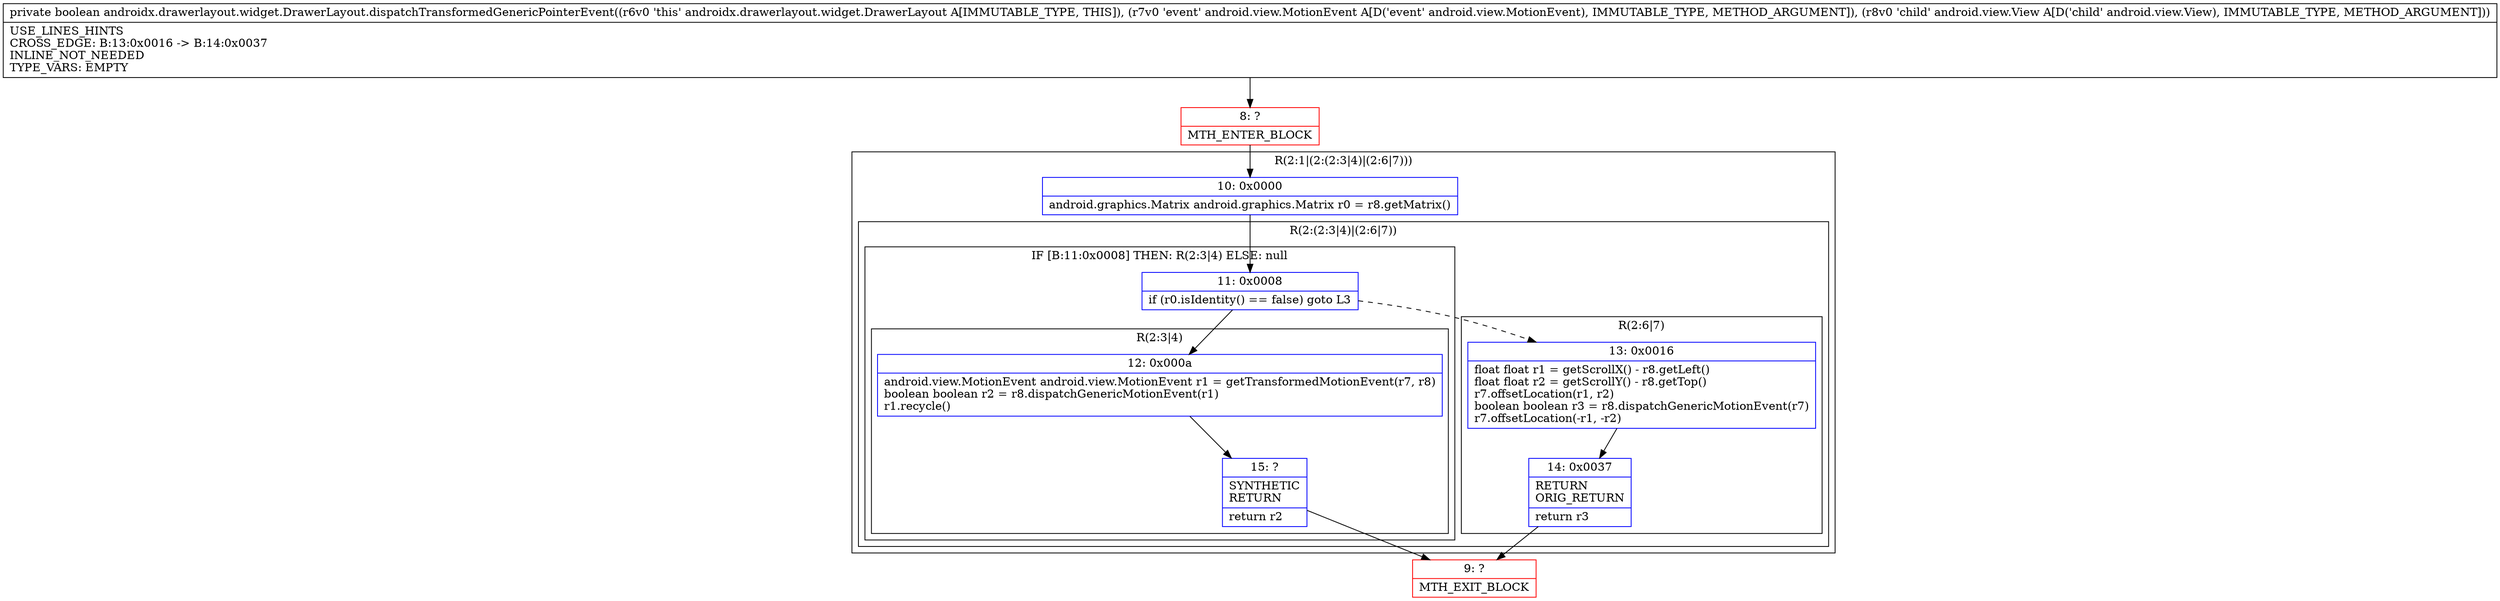 digraph "CFG forandroidx.drawerlayout.widget.DrawerLayout.dispatchTransformedGenericPointerEvent(Landroid\/view\/MotionEvent;Landroid\/view\/View;)Z" {
subgraph cluster_Region_1337048889 {
label = "R(2:1|(2:(2:3|4)|(2:6|7)))";
node [shape=record,color=blue];
Node_10 [shape=record,label="{10\:\ 0x0000|android.graphics.Matrix android.graphics.Matrix r0 = r8.getMatrix()\l}"];
subgraph cluster_Region_1840310626 {
label = "R(2:(2:3|4)|(2:6|7))";
node [shape=record,color=blue];
subgraph cluster_IfRegion_1414353391 {
label = "IF [B:11:0x0008] THEN: R(2:3|4) ELSE: null";
node [shape=record,color=blue];
Node_11 [shape=record,label="{11\:\ 0x0008|if (r0.isIdentity() == false) goto L3\l}"];
subgraph cluster_Region_153574561 {
label = "R(2:3|4)";
node [shape=record,color=blue];
Node_12 [shape=record,label="{12\:\ 0x000a|android.view.MotionEvent android.view.MotionEvent r1 = getTransformedMotionEvent(r7, r8)\lboolean boolean r2 = r8.dispatchGenericMotionEvent(r1)\lr1.recycle()\l}"];
Node_15 [shape=record,label="{15\:\ ?|SYNTHETIC\lRETURN\l|return r2\l}"];
}
}
subgraph cluster_Region_1263673040 {
label = "R(2:6|7)";
node [shape=record,color=blue];
Node_13 [shape=record,label="{13\:\ 0x0016|float float r1 = getScrollX() \- r8.getLeft()\lfloat float r2 = getScrollY() \- r8.getTop()\lr7.offsetLocation(r1, r2)\lboolean boolean r3 = r8.dispatchGenericMotionEvent(r7)\lr7.offsetLocation(\-r1, \-r2)\l}"];
Node_14 [shape=record,label="{14\:\ 0x0037|RETURN\lORIG_RETURN\l|return r3\l}"];
}
}
}
Node_8 [shape=record,color=red,label="{8\:\ ?|MTH_ENTER_BLOCK\l}"];
Node_9 [shape=record,color=red,label="{9\:\ ?|MTH_EXIT_BLOCK\l}"];
MethodNode[shape=record,label="{private boolean androidx.drawerlayout.widget.DrawerLayout.dispatchTransformedGenericPointerEvent((r6v0 'this' androidx.drawerlayout.widget.DrawerLayout A[IMMUTABLE_TYPE, THIS]), (r7v0 'event' android.view.MotionEvent A[D('event' android.view.MotionEvent), IMMUTABLE_TYPE, METHOD_ARGUMENT]), (r8v0 'child' android.view.View A[D('child' android.view.View), IMMUTABLE_TYPE, METHOD_ARGUMENT]))  | USE_LINES_HINTS\lCROSS_EDGE: B:13:0x0016 \-\> B:14:0x0037\lINLINE_NOT_NEEDED\lTYPE_VARS: EMPTY\l}"];
MethodNode -> Node_8;Node_10 -> Node_11;
Node_11 -> Node_12;
Node_11 -> Node_13[style=dashed];
Node_12 -> Node_15;
Node_15 -> Node_9;
Node_13 -> Node_14;
Node_14 -> Node_9;
Node_8 -> Node_10;
}


